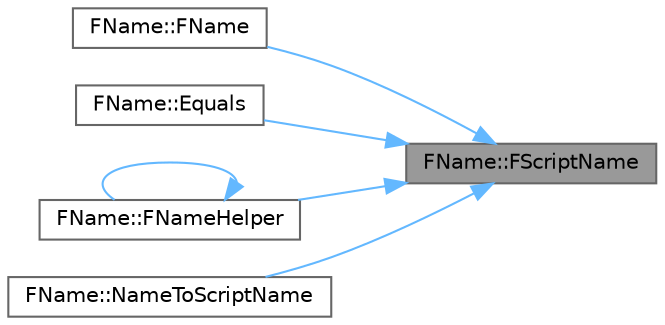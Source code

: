 digraph "FName::FScriptName"
{
 // INTERACTIVE_SVG=YES
 // LATEX_PDF_SIZE
  bgcolor="transparent";
  edge [fontname=Helvetica,fontsize=10,labelfontname=Helvetica,labelfontsize=10];
  node [fontname=Helvetica,fontsize=10,shape=box,height=0.2,width=0.4];
  rankdir="RL";
  Node1 [id="Node000001",label="FName::FScriptName",height=0.2,width=0.4,color="gray40", fillcolor="grey60", style="filled", fontcolor="black",tooltip=" "];
  Node1 -> Node2 [id="edge1_Node000001_Node000002",dir="back",color="steelblue1",style="solid",tooltip=" "];
  Node2 [id="Node000002",label="FName::FName",height=0.2,width=0.4,color="grey40", fillcolor="white", style="filled",URL="$d0/d53/classFName.html#afa5e7196db1ef8f619344844eb240d58",tooltip=" "];
  Node1 -> Node3 [id="edge2_Node000001_Node000003",dir="back",color="steelblue1",style="solid",tooltip=" "];
  Node3 [id="Node000003",label="FName::Equals",height=0.2,width=0.4,color="grey40", fillcolor="white", style="filled",URL="$d0/d53/classFName.html#aa1b3c2e481853e3e0d828504c7bb8bcc",tooltip=" "];
  Node1 -> Node4 [id="edge3_Node000001_Node000004",dir="back",color="steelblue1",style="solid",tooltip=" "];
  Node4 [id="Node000004",label="FName::FNameHelper",height=0.2,width=0.4,color="grey40", fillcolor="white", style="filled",URL="$d0/d53/classFName.html#a56440d2198d4aab5d8bd0181eeb27644",tooltip=" "];
  Node4 -> Node4 [id="edge4_Node000004_Node000004",dir="back",color="steelblue1",style="solid",tooltip=" "];
  Node1 -> Node5 [id="edge5_Node000001_Node000005",dir="back",color="steelblue1",style="solid",tooltip=" "];
  Node5 [id="Node000005",label="FName::NameToScriptName",height=0.2,width=0.4,color="grey40", fillcolor="white", style="filled",URL="$d0/d53/classFName.html#a9c09e02d007f4efa8df9902d12be16e0",tooltip=" "];
}
